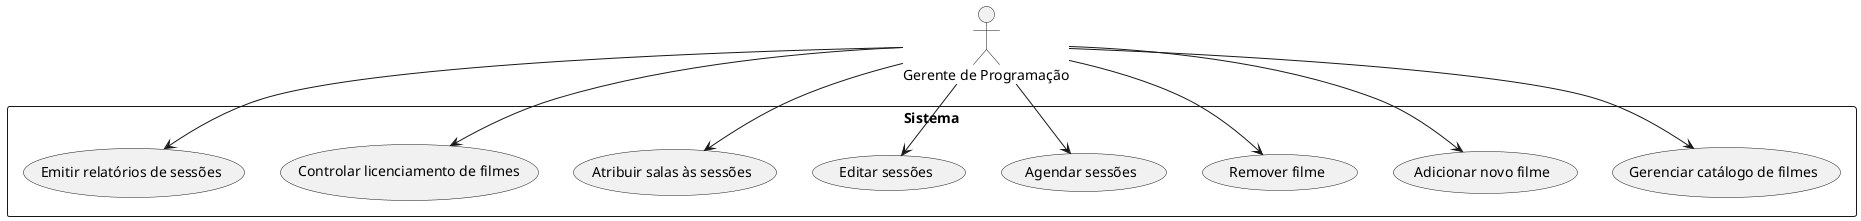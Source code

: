 @startuml programmingManager
actor "Gerente de Programação" as GP
rectangle Sistema {
  GP --> (Gerenciar catálogo de filmes)
  GP --> (Adicionar novo filme)
  GP --> (Remover filme)
  GP --> (Agendar sessões)
  GP --> (Editar sessões)
  GP --> (Atribuir salas às sessões)
  GP --> (Controlar licenciamento de filmes)
  GP --> (Emitir relatórios de sessões)
}
@enduml